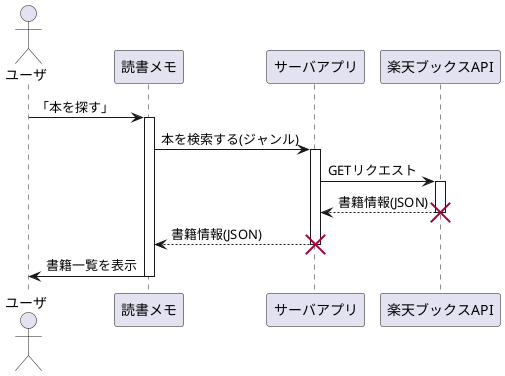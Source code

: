 @startuml 本の情報を取得

actor ユーザ

ユーザ -> 読書メモ: 「本を探す」
activate 読書メモ

読書メモ -> サーバアプリ: 本を検索する(ジャンル)
activate サーバアプリ

サーバアプリ -> 楽天ブックスAPI: GETリクエスト
activate 楽天ブックスAPI
楽天ブックスAPI --> サーバアプリ: 書籍情報(JSON)
destroy 楽天ブックスAPI

サーバアプリ --> 読書メモ: 書籍情報(JSON)
destroy サーバアプリ

読書メモ -> ユーザ: 書籍一覧を表示
deactivate 読書メモ

@enduml